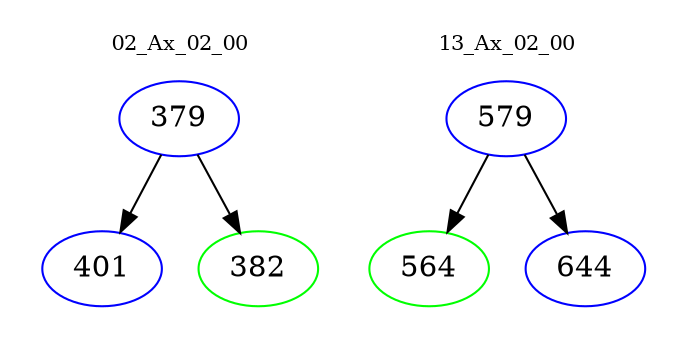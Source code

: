 digraph{
subgraph cluster_0 {
color = white
label = "02_Ax_02_00";
fontsize=10;
T0_379 [label="379", color="blue"]
T0_379 -> T0_401 [color="black"]
T0_401 [label="401", color="blue"]
T0_379 -> T0_382 [color="black"]
T0_382 [label="382", color="green"]
}
subgraph cluster_1 {
color = white
label = "13_Ax_02_00";
fontsize=10;
T1_579 [label="579", color="blue"]
T1_579 -> T1_564 [color="black"]
T1_564 [label="564", color="green"]
T1_579 -> T1_644 [color="black"]
T1_644 [label="644", color="blue"]
}
}
